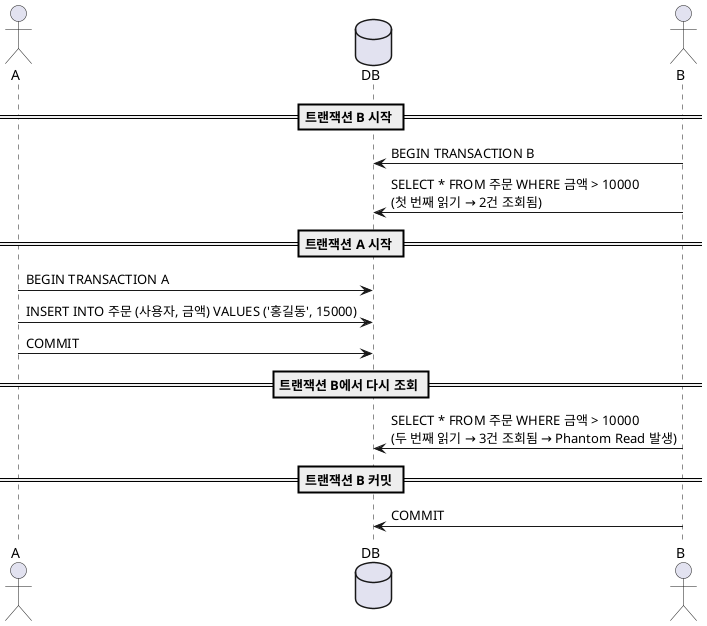 @startuml
actor A as a
database DB as db
actor B as b

== 트랜잭션 B 시작 ==
b -> db : BEGIN TRANSACTION B
b -> db : SELECT * FROM 주문 WHERE 금액 > 10000\n(첫 번째 읽기 → 2건 조회됨)

== 트랜잭션 A 시작 ==
a -> db : BEGIN TRANSACTION A
a -> db : INSERT INTO 주문 (사용자, 금액) VALUES ('홍길동', 15000)
a -> db : COMMIT

== 트랜잭션 B에서 다시 조회 ==
b -> db : SELECT * FROM 주문 WHERE 금액 > 10000\n(두 번째 읽기 → 3건 조회됨 → Phantom Read 발생)

== 트랜잭션 B 커밋 ==
b -> db : COMMIT
@enduml